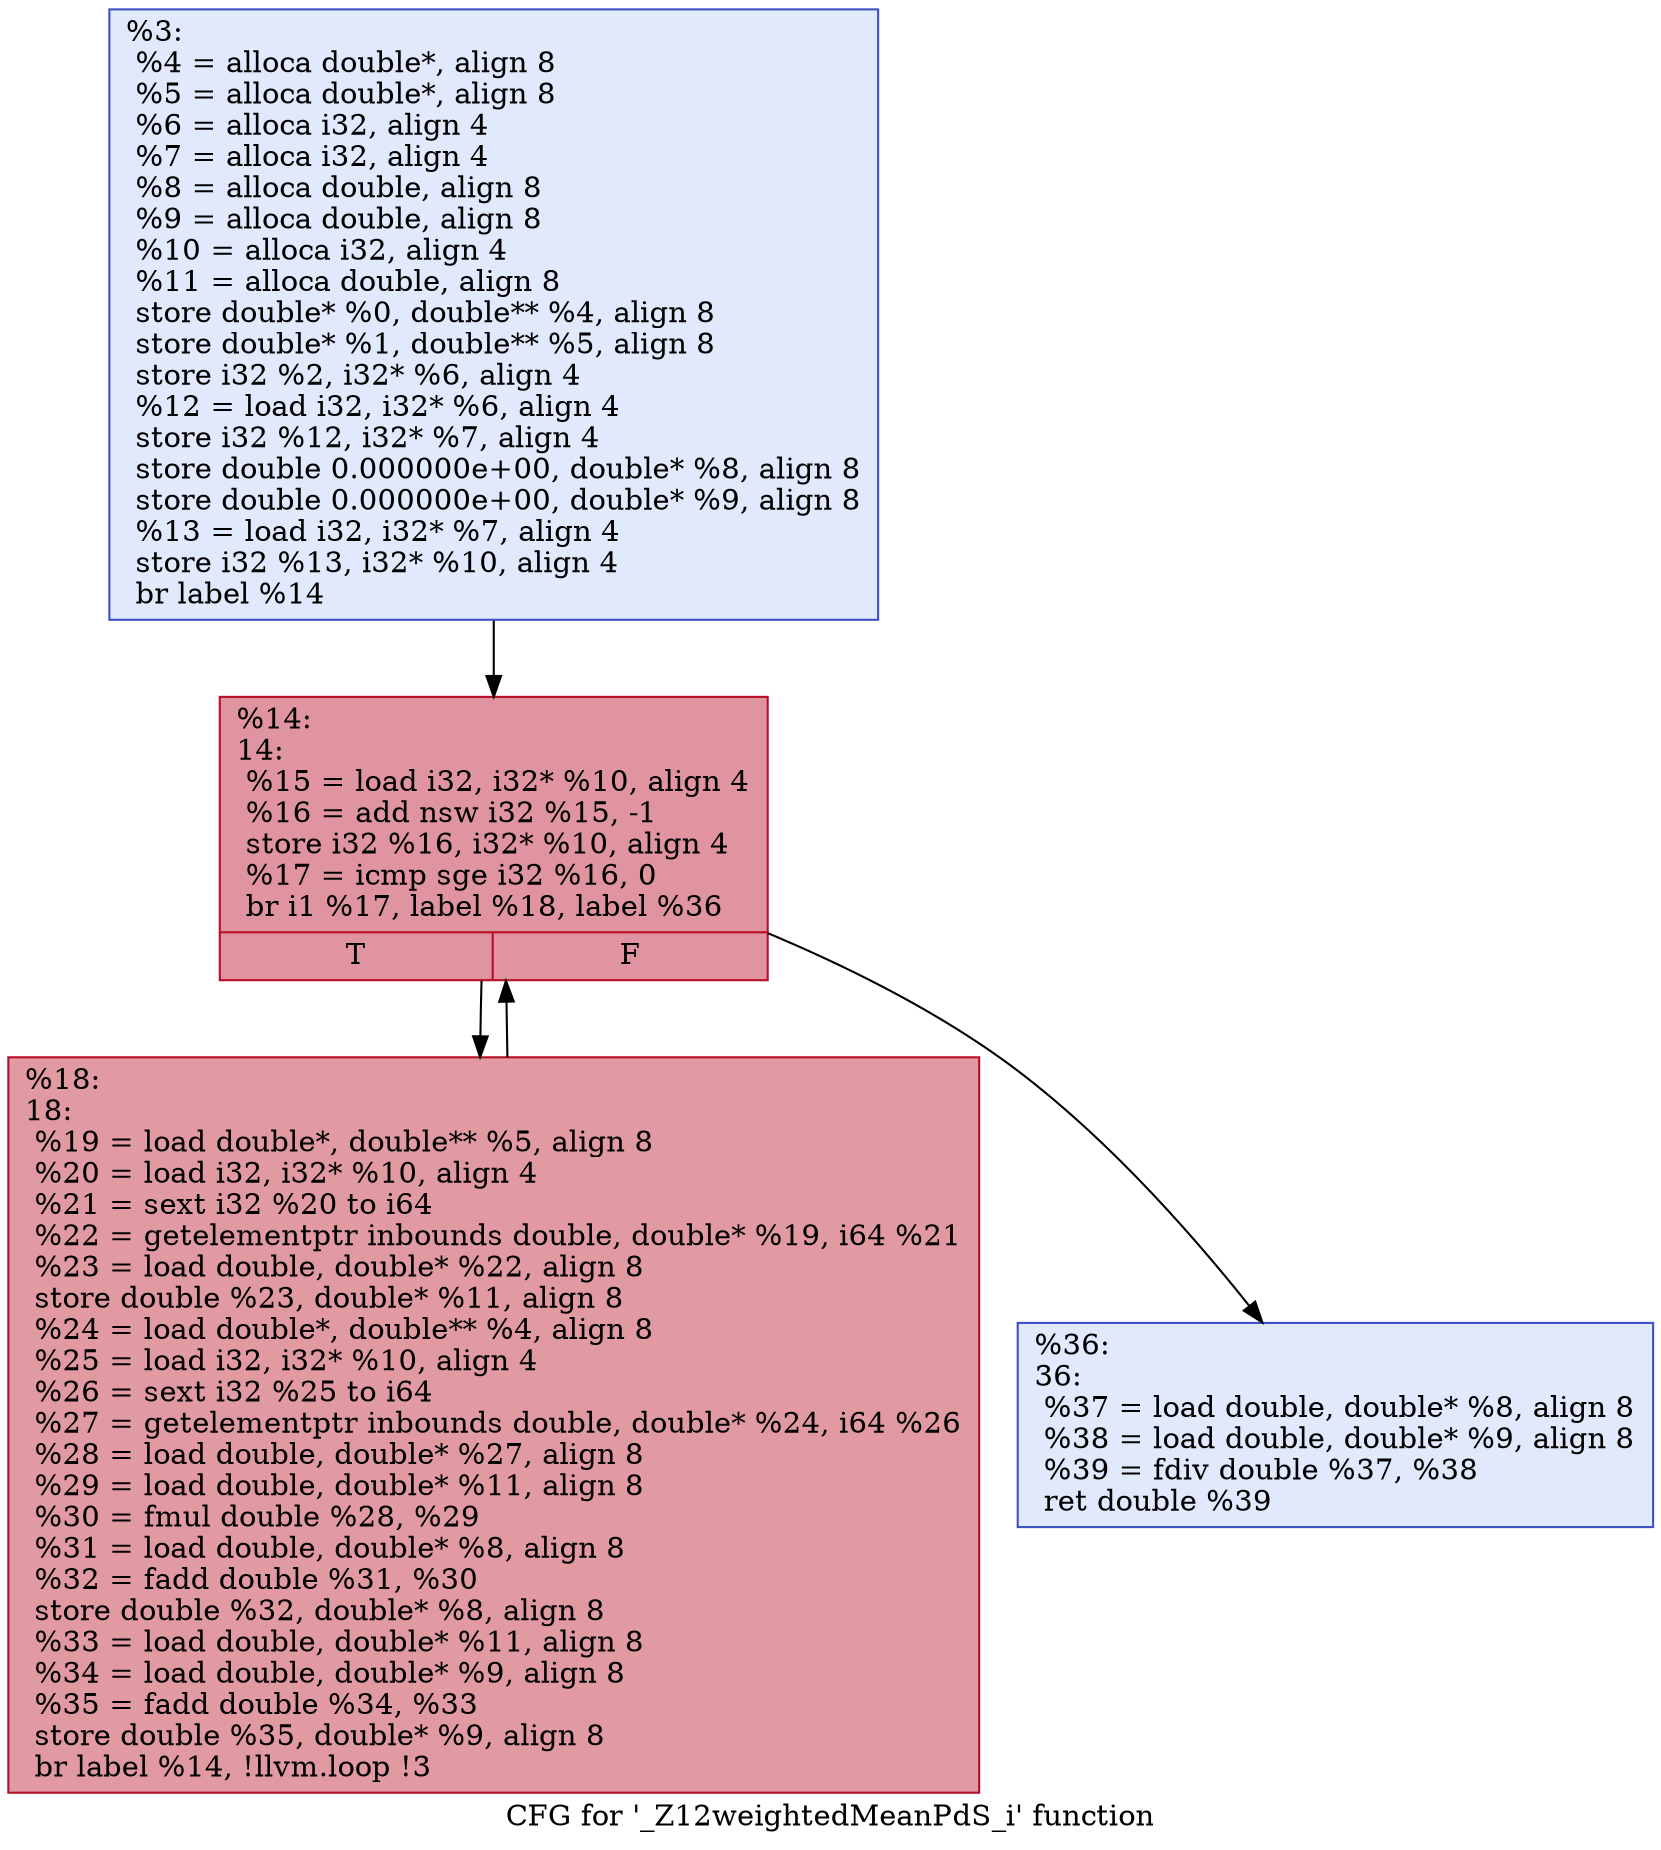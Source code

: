digraph "CFG for '_Z12weightedMeanPdS_i' function" {
	label="CFG for '_Z12weightedMeanPdS_i' function";

	1 [shape=record,color="#3d50c3ff", style=filled, fillcolor="#b9d0f970",label="{%3:\l  %4 = alloca double*, align 8\l  %5 = alloca double*, align 8\l  %6 = alloca i32, align 4\l  %7 = alloca i32, align 4\l  %8 = alloca double, align 8\l  %9 = alloca double, align 8\l  %10 = alloca i32, align 4\l  %11 = alloca double, align 8\l  store double* %0, double** %4, align 8\l  store double* %1, double** %5, align 8\l  store i32 %2, i32* %6, align 4\l  %12 = load i32, i32* %6, align 4\l  store i32 %12, i32* %7, align 4\l  store double 0.000000e+00, double* %8, align 8\l  store double 0.000000e+00, double* %9, align 8\l  %13 = load i32, i32* %7, align 4\l  store i32 %13, i32* %10, align 4\l  br label %14\l}"];
	1 -> 2;
	2 [shape=record,color="#b70d28ff", style=filled, fillcolor="#b70d2870",label="{%14:\l14:                                               \l  %15 = load i32, i32* %10, align 4\l  %16 = add nsw i32 %15, -1\l  store i32 %16, i32* %10, align 4\l  %17 = icmp sge i32 %16, 0\l  br i1 %17, label %18, label %36\l|{<s0>T|<s1>F}}"];
	2 -> 3;
	2 -> 4;
	3 [shape=record,color="#b70d28ff", style=filled, fillcolor="#bb1b2c70",label="{%18:\l18:                                               \l  %19 = load double*, double** %5, align 8\l  %20 = load i32, i32* %10, align 4\l  %21 = sext i32 %20 to i64\l  %22 = getelementptr inbounds double, double* %19, i64 %21\l  %23 = load double, double* %22, align 8\l  store double %23, double* %11, align 8\l  %24 = load double*, double** %4, align 8\l  %25 = load i32, i32* %10, align 4\l  %26 = sext i32 %25 to i64\l  %27 = getelementptr inbounds double, double* %24, i64 %26\l  %28 = load double, double* %27, align 8\l  %29 = load double, double* %11, align 8\l  %30 = fmul double %28, %29\l  %31 = load double, double* %8, align 8\l  %32 = fadd double %31, %30\l  store double %32, double* %8, align 8\l  %33 = load double, double* %11, align 8\l  %34 = load double, double* %9, align 8\l  %35 = fadd double %34, %33\l  store double %35, double* %9, align 8\l  br label %14, !llvm.loop !3\l}"];
	3 -> 2;
	4 [shape=record,color="#3d50c3ff", style=filled, fillcolor="#b9d0f970",label="{%36:\l36:                                               \l  %37 = load double, double* %8, align 8\l  %38 = load double, double* %9, align 8\l  %39 = fdiv double %37, %38\l  ret double %39\l}"];
}
